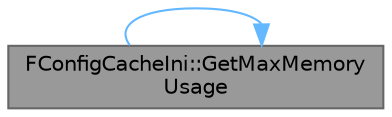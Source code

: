 digraph "FConfigCacheIni::GetMaxMemoryUsage"
{
 // INTERACTIVE_SVG=YES
 // LATEX_PDF_SIZE
  bgcolor="transparent";
  edge [fontname=Helvetica,fontsize=10,labelfontname=Helvetica,labelfontsize=10];
  node [fontname=Helvetica,fontsize=10,shape=box,height=0.2,width=0.4];
  rankdir="RL";
  Node1 [id="Node000001",label="FConfigCacheIni::GetMaxMemory\lUsage",height=0.2,width=0.4,color="gray40", fillcolor="grey60", style="filled", fontcolor="black",tooltip="USed to get the max memory usage for the FConfigCacheIni."];
  Node1 -> Node1 [id="edge1_Node000001_Node000001",dir="back",color="steelblue1",style="solid",tooltip=" "];
}
